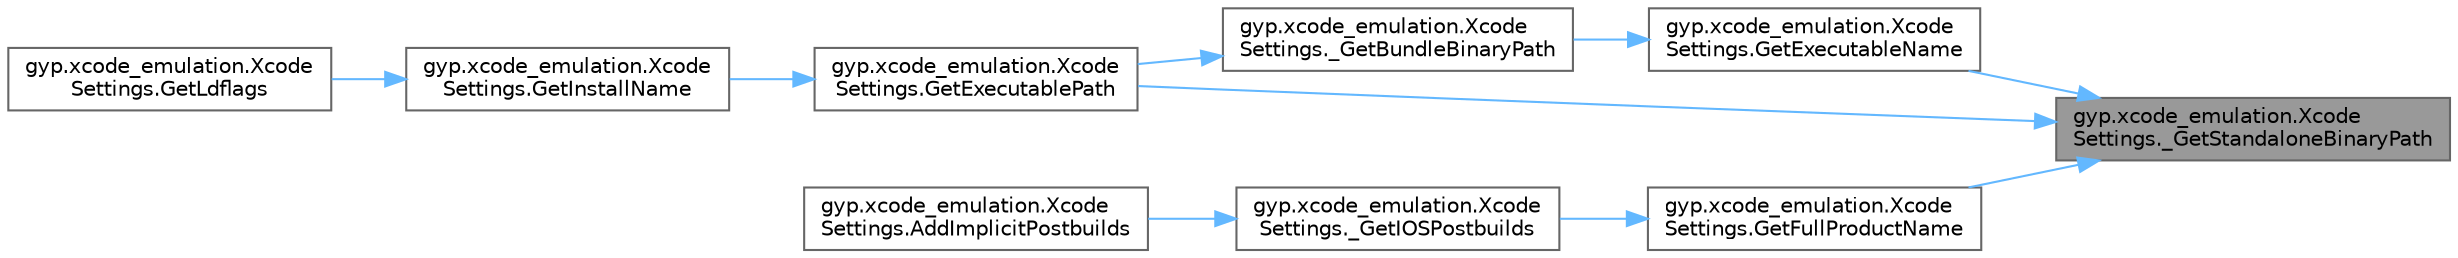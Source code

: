 digraph "gyp.xcode_emulation.XcodeSettings._GetStandaloneBinaryPath"
{
 // LATEX_PDF_SIZE
  bgcolor="transparent";
  edge [fontname=Helvetica,fontsize=10,labelfontname=Helvetica,labelfontsize=10];
  node [fontname=Helvetica,fontsize=10,shape=box,height=0.2,width=0.4];
  rankdir="RL";
  Node1 [id="Node000001",label="gyp.xcode_emulation.Xcode\lSettings._GetStandaloneBinaryPath",height=0.2,width=0.4,color="gray40", fillcolor="grey60", style="filled", fontcolor="black",tooltip=" "];
  Node1 -> Node2 [id="edge10_Node000001_Node000002",dir="back",color="steelblue1",style="solid",tooltip=" "];
  Node2 [id="Node000002",label="gyp.xcode_emulation.Xcode\lSettings.GetExecutableName",height=0.2,width=0.4,color="grey40", fillcolor="white", style="filled",URL="$classgyp_1_1xcode__emulation_1_1_xcode_settings.html#aa0cb8a11f95260a02dd60ae5dae13fee",tooltip=" "];
  Node2 -> Node3 [id="edge11_Node000002_Node000003",dir="back",color="steelblue1",style="solid",tooltip=" "];
  Node3 [id="Node000003",label="gyp.xcode_emulation.Xcode\lSettings._GetBundleBinaryPath",height=0.2,width=0.4,color="grey40", fillcolor="white", style="filled",URL="$classgyp_1_1xcode__emulation_1_1_xcode_settings.html#a57e29012060beb42f9d01d9ec78364a8",tooltip=" "];
  Node3 -> Node4 [id="edge12_Node000003_Node000004",dir="back",color="steelblue1",style="solid",tooltip=" "];
  Node4 [id="Node000004",label="gyp.xcode_emulation.Xcode\lSettings.GetExecutablePath",height=0.2,width=0.4,color="grey40", fillcolor="white", style="filled",URL="$classgyp_1_1xcode__emulation_1_1_xcode_settings.html#aea50ebe98b35634d5ef740e342cf4bfb",tooltip=" "];
  Node4 -> Node5 [id="edge13_Node000004_Node000005",dir="back",color="steelblue1",style="solid",tooltip=" "];
  Node5 [id="Node000005",label="gyp.xcode_emulation.Xcode\lSettings.GetInstallName",height=0.2,width=0.4,color="grey40", fillcolor="white", style="filled",URL="$classgyp_1_1xcode__emulation_1_1_xcode_settings.html#aeedc331afbe04737c26ddd2c48dbffdf",tooltip=" "];
  Node5 -> Node6 [id="edge14_Node000005_Node000006",dir="back",color="steelblue1",style="solid",tooltip=" "];
  Node6 [id="Node000006",label="gyp.xcode_emulation.Xcode\lSettings.GetLdflags",height=0.2,width=0.4,color="grey40", fillcolor="white", style="filled",URL="$classgyp_1_1xcode__emulation_1_1_xcode_settings.html#ae7fa6af002ba474b27d494baed3937c3",tooltip=" "];
  Node1 -> Node4 [id="edge15_Node000001_Node000004",dir="back",color="steelblue1",style="solid",tooltip=" "];
  Node1 -> Node7 [id="edge16_Node000001_Node000007",dir="back",color="steelblue1",style="solid",tooltip=" "];
  Node7 [id="Node000007",label="gyp.xcode_emulation.Xcode\lSettings.GetFullProductName",height=0.2,width=0.4,color="grey40", fillcolor="white", style="filled",URL="$classgyp_1_1xcode__emulation_1_1_xcode_settings.html#acd680a74d574ba98a5cd4095ad1a0e7a",tooltip=" "];
  Node7 -> Node8 [id="edge17_Node000007_Node000008",dir="back",color="steelblue1",style="solid",tooltip=" "];
  Node8 [id="Node000008",label="gyp.xcode_emulation.Xcode\lSettings._GetIOSPostbuilds",height=0.2,width=0.4,color="grey40", fillcolor="white", style="filled",URL="$classgyp_1_1xcode__emulation_1_1_xcode_settings.html#a4ea4abe0aac0d48eb66682ddd9f6122d",tooltip=" "];
  Node8 -> Node9 [id="edge18_Node000008_Node000009",dir="back",color="steelblue1",style="solid",tooltip=" "];
  Node9 [id="Node000009",label="gyp.xcode_emulation.Xcode\lSettings.AddImplicitPostbuilds",height=0.2,width=0.4,color="grey40", fillcolor="white", style="filled",URL="$classgyp_1_1xcode__emulation_1_1_xcode_settings.html#a5eac786a969e48cc405655757e33f52a",tooltip=" "];
}
